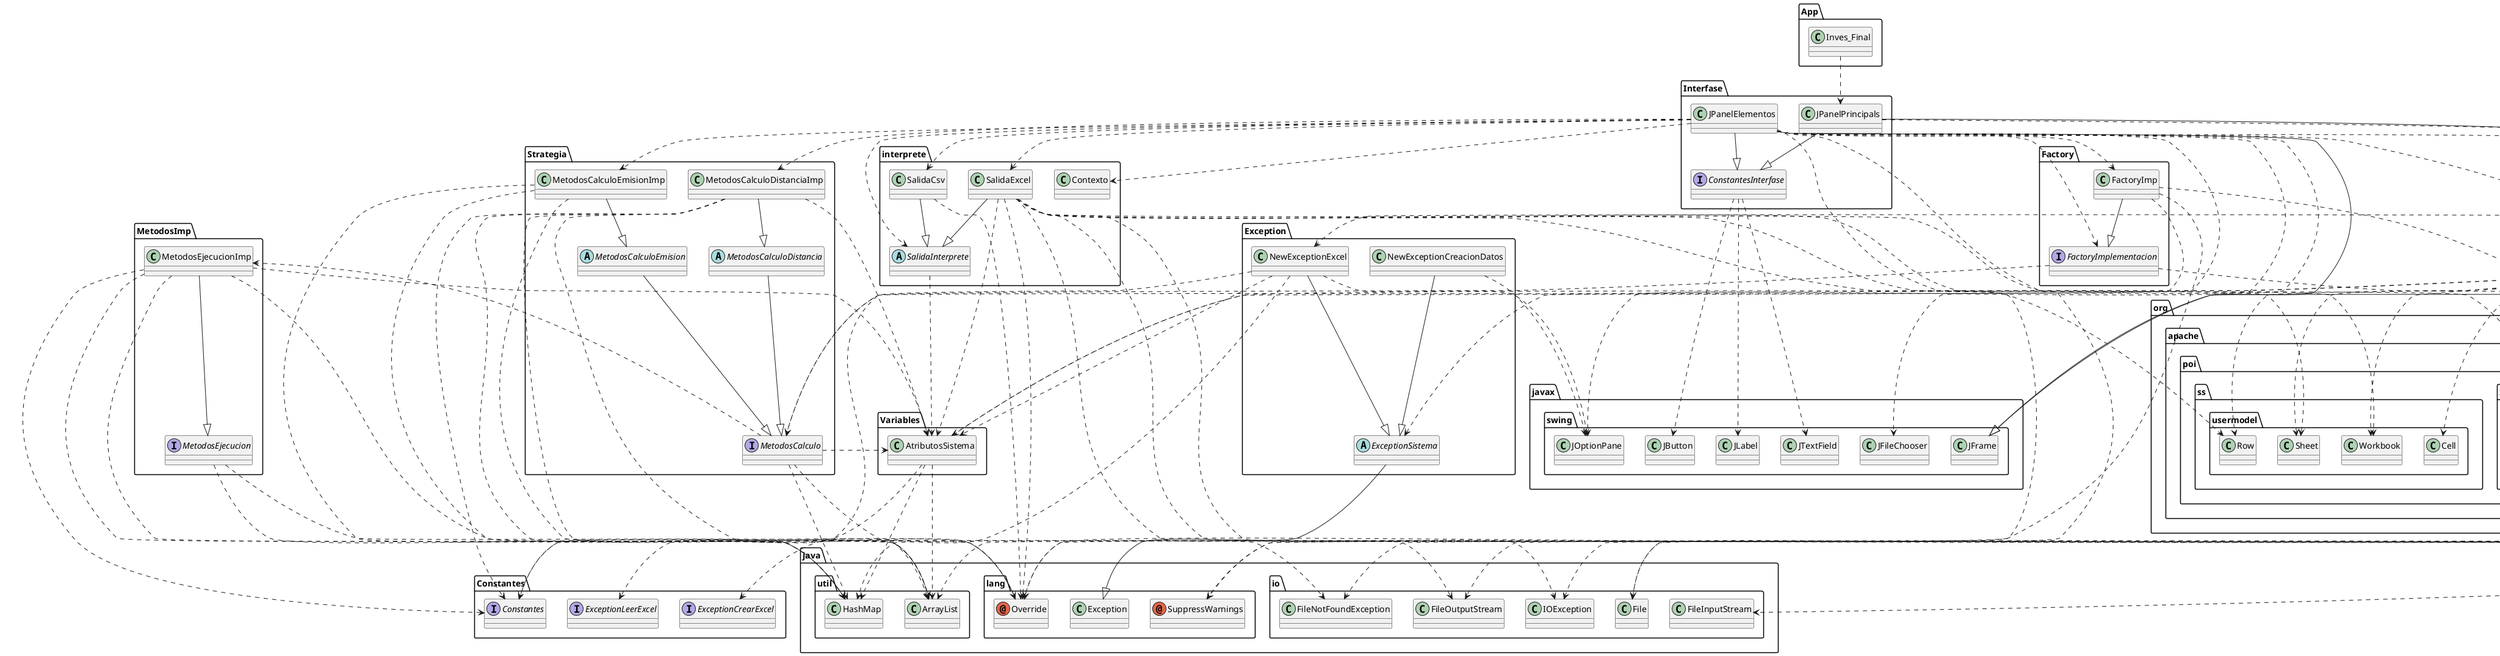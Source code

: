 @startuml
abstract class Exception.ExceptionSistema
abstract class Strategia.MetodosCalculoDistancia
abstract class Strategia.MetodosCalculoEmision
abstract class interprete.SalidaInterprete
annotation java.lang.Override
annotation java.lang.SuppressWarnings
class App.Inves_Final
class CargaDatosExcel.CargaExcelImp
class Exception.NewExceptionCreacionDatos
class Exception.NewExceptionExcel
class Factory.FactoryImp
class Interfase.JPanelElementos
class Interfase.JPanelPrincipals
class MetodosImp.MetodosEjecucionImp
class Strategia.MetodosCalculoDistanciaImp
class Strategia.MetodosCalculoEmisionImp
class Variables.AtributosSistema
class interprete.Contexto
class interprete.SalidaCsv
class interprete.SalidaExcel
class java.io.File
class java.io.FileInputStream
class java.io.FileNotFoundException
class java.io.FileOutputStream
class java.io.IOException
class java.lang.Exception
class java.util.ArrayList
class java.util.HashMap
class javax.swing.JButton
class javax.swing.JFileChooser
class javax.swing.JFrame
class javax.swing.JLabel
class javax.swing.JOptionPane
class javax.swing.JTextField
class org.apache.poi.ss.usermodel.Cell
class org.apache.poi.ss.usermodel.Row
class org.apache.poi.ss.usermodel.Sheet
class org.apache.poi.ss.usermodel.Workbook
class org.apache.poi.xssf.usermodel.XSSFSheet
class org.apache.poi.xssf.usermodel.XSSFWorkbook
interface CargaDatosExcel.CargaExcel
interface Constantes.Constantes
interface Constantes.ExceptionCrearExcel
interface Constantes.ExceptionLeerExcel
interface Factory.FactoryImplementacion
interface Interfase.ConstantesInterfase
interface MetodosImp.MetodosEjecucion
interface Strategia.MetodosCalculo
Exception.ExceptionSistema --|> java.lang.Exception
Strategia.MetodosCalculoDistancia --|> Strategia.MetodosCalculo
Strategia.MetodosCalculoEmision --|> Strategia.MetodosCalculo
interprete.SalidaInterprete ..> Variables.AtributosSistema
App.Inves_Final ..> Interfase.JPanelPrincipals
CargaDatosExcel.CargaExcelImp ..> Exception.ExceptionSistema
CargaDatosExcel.CargaExcelImp ..> java.lang.Override
CargaDatosExcel.CargaExcelImp ..> Exception.NewExceptionExcel
CargaDatosExcel.CargaExcelImp ..> Variables.AtributosSistema
CargaDatosExcel.CargaExcelImp ..> java.io.File
CargaDatosExcel.CargaExcelImp ..> java.io.FileInputStream
CargaDatosExcel.CargaExcelImp ..> java.io.FileNotFoundException
CargaDatosExcel.CargaExcelImp ..> java.io.FileOutputStream
CargaDatosExcel.CargaExcelImp ..> java.io.IOException
CargaDatosExcel.CargaExcelImp ..> java.util.ArrayList
CargaDatosExcel.CargaExcelImp ..> java.util.HashMap
CargaDatosExcel.CargaExcelImp ..> org.apache.poi.ss.usermodel.Cell
CargaDatosExcel.CargaExcelImp ..> org.apache.poi.ss.usermodel.Row
CargaDatosExcel.CargaExcelImp ..> org.apache.poi.ss.usermodel.Sheet
CargaDatosExcel.CargaExcelImp ..> org.apache.poi.ss.usermodel.Workbook
CargaDatosExcel.CargaExcelImp ..> org.apache.poi.xssf.usermodel.XSSFSheet
CargaDatosExcel.CargaExcelImp ..> org.apache.poi.xssf.usermodel.XSSFWorkbook
CargaDatosExcel.CargaExcelImp --|> CargaDatosExcel.CargaExcel
CargaDatosExcel.CargaExcelImp ..> Constantes.Constantes
Exception.NewExceptionCreacionDatos --|> Exception.ExceptionSistema
Exception.NewExceptionCreacionDatos ..> javax.swing.JOptionPane
Exception.NewExceptionExcel --|> Exception.ExceptionSistema
Exception.NewExceptionExcel ..> Variables.AtributosSistema
Exception.NewExceptionExcel ..> javax.swing.JOptionPane
Exception.NewExceptionExcel ..> Constantes.ExceptionCrearExcel
Exception.NewExceptionExcel ..> Constantes.ExceptionLeerExcel
Factory.FactoryImp ..> java.lang.Override
Factory.FactoryImp ..> CargaDatosExcel.CargaExcel
Factory.FactoryImp --|> Factory.FactoryImplementacion
Factory.FactoryImp ..> Strategia.MetodosCalculo
Interfase.JPanelElementos ..> interprete.SalidaInterprete
Interfase.JPanelElementos ..> java.lang.SuppressWarnings
Interfase.JPanelElementos ..> CargaDatosExcel.CargaExcelImp
Interfase.JPanelElementos ..> Factory.FactoryImp
Interfase.JPanelElementos ..> Strategia.MetodosCalculoDistanciaImp
Interfase.JPanelElementos ..> Strategia.MetodosCalculoEmisionImp
Interfase.JPanelElementos ..> Variables.AtributosSistema
Interfase.JPanelElementos ..> interprete.Contexto
Interfase.JPanelElementos ..> interprete.SalidaCsv
Interfase.JPanelElementos ..> interprete.SalidaExcel
Interfase.JPanelElementos ..> java.io.File
Interfase.JPanelElementos ..> javax.swing.JFileChooser
Interfase.JPanelElementos --|> javax.swing.JFrame
Interfase.JPanelElementos ..> javax.swing.JOptionPane
Interfase.JPanelElementos ..> CargaDatosExcel.CargaExcel
Interfase.JPanelElementos ..> Factory.FactoryImplementacion
Interfase.JPanelElementos --|> Interfase.ConstantesInterfase
Interfase.JPanelPrincipals ..> java.lang.SuppressWarnings
Interfase.JPanelPrincipals --|> javax.swing.JFrame
Interfase.JPanelPrincipals --|> Interfase.ConstantesInterfase
MetodosImp.MetodosEjecucionImp ..> java.lang.Override
MetodosImp.MetodosEjecucionImp ..> Variables.AtributosSistema
MetodosImp.MetodosEjecucionImp ..> java.util.ArrayList
MetodosImp.MetodosEjecucionImp ..> java.util.HashMap
MetodosImp.MetodosEjecucionImp ..> Constantes.Constantes
MetodosImp.MetodosEjecucionImp --|> MetodosImp.MetodosEjecucion
Strategia.MetodosCalculoDistanciaImp --|> Strategia.MetodosCalculoDistancia
Strategia.MetodosCalculoDistanciaImp ..> java.lang.Override
Strategia.MetodosCalculoDistanciaImp ..> Variables.AtributosSistema
Strategia.MetodosCalculoDistanciaImp ..> java.util.ArrayList
Strategia.MetodosCalculoDistanciaImp ..> java.util.HashMap
Strategia.MetodosCalculoDistanciaImp ..> Constantes.Constantes
Strategia.MetodosCalculoEmisionImp --|> Strategia.MetodosCalculoEmision
Strategia.MetodosCalculoEmisionImp ..> java.lang.Override
Strategia.MetodosCalculoEmisionImp ..> java.util.ArrayList
Strategia.MetodosCalculoEmisionImp ..> java.util.HashMap
Variables.AtributosSistema ..> java.util.ArrayList
Variables.AtributosSistema ..> java.util.HashMap
Variables.AtributosSistema ..> Constantes.Constantes
interprete.SalidaCsv --|> interprete.SalidaInterprete
interprete.SalidaCsv ..> java.lang.Override
interprete.SalidaExcel --|> interprete.SalidaInterprete
interprete.SalidaExcel ..> java.lang.Override
interprete.SalidaExcel ..> Variables.AtributosSistema
interprete.SalidaExcel ..> java.io.FileNotFoundException
interprete.SalidaExcel ..> java.io.FileOutputStream
interprete.SalidaExcel ..> java.io.IOException
interprete.SalidaExcel ..> org.apache.poi.ss.usermodel.Row
interprete.SalidaExcel ..> org.apache.poi.ss.usermodel.Sheet
interprete.SalidaExcel ..> org.apache.poi.ss.usermodel.Workbook
interprete.SalidaExcel ..> org.apache.poi.xssf.usermodel.XSSFWorkbook
Factory.FactoryImplementacion ..> CargaDatosExcel.CargaExcel
Factory.FactoryImplementacion ..> Strategia.MetodosCalculo
Interfase.ConstantesInterfase ..> javax.swing.JButton
Interfase.ConstantesInterfase ..> javax.swing.JLabel
Interfase.ConstantesInterfase ..> javax.swing.JTextField
MetodosImp.MetodosEjecucion ..> java.util.ArrayList
MetodosImp.MetodosEjecucion ..> java.util.HashMap
Strategia.MetodosCalculo ..> MetodosImp.MetodosEjecucionImp
Strategia.MetodosCalculo ..> Variables.AtributosSistema
Strategia.MetodosCalculo ..> java.util.ArrayList
Strategia.MetodosCalculo ..> java.util.HashMap
@enduml